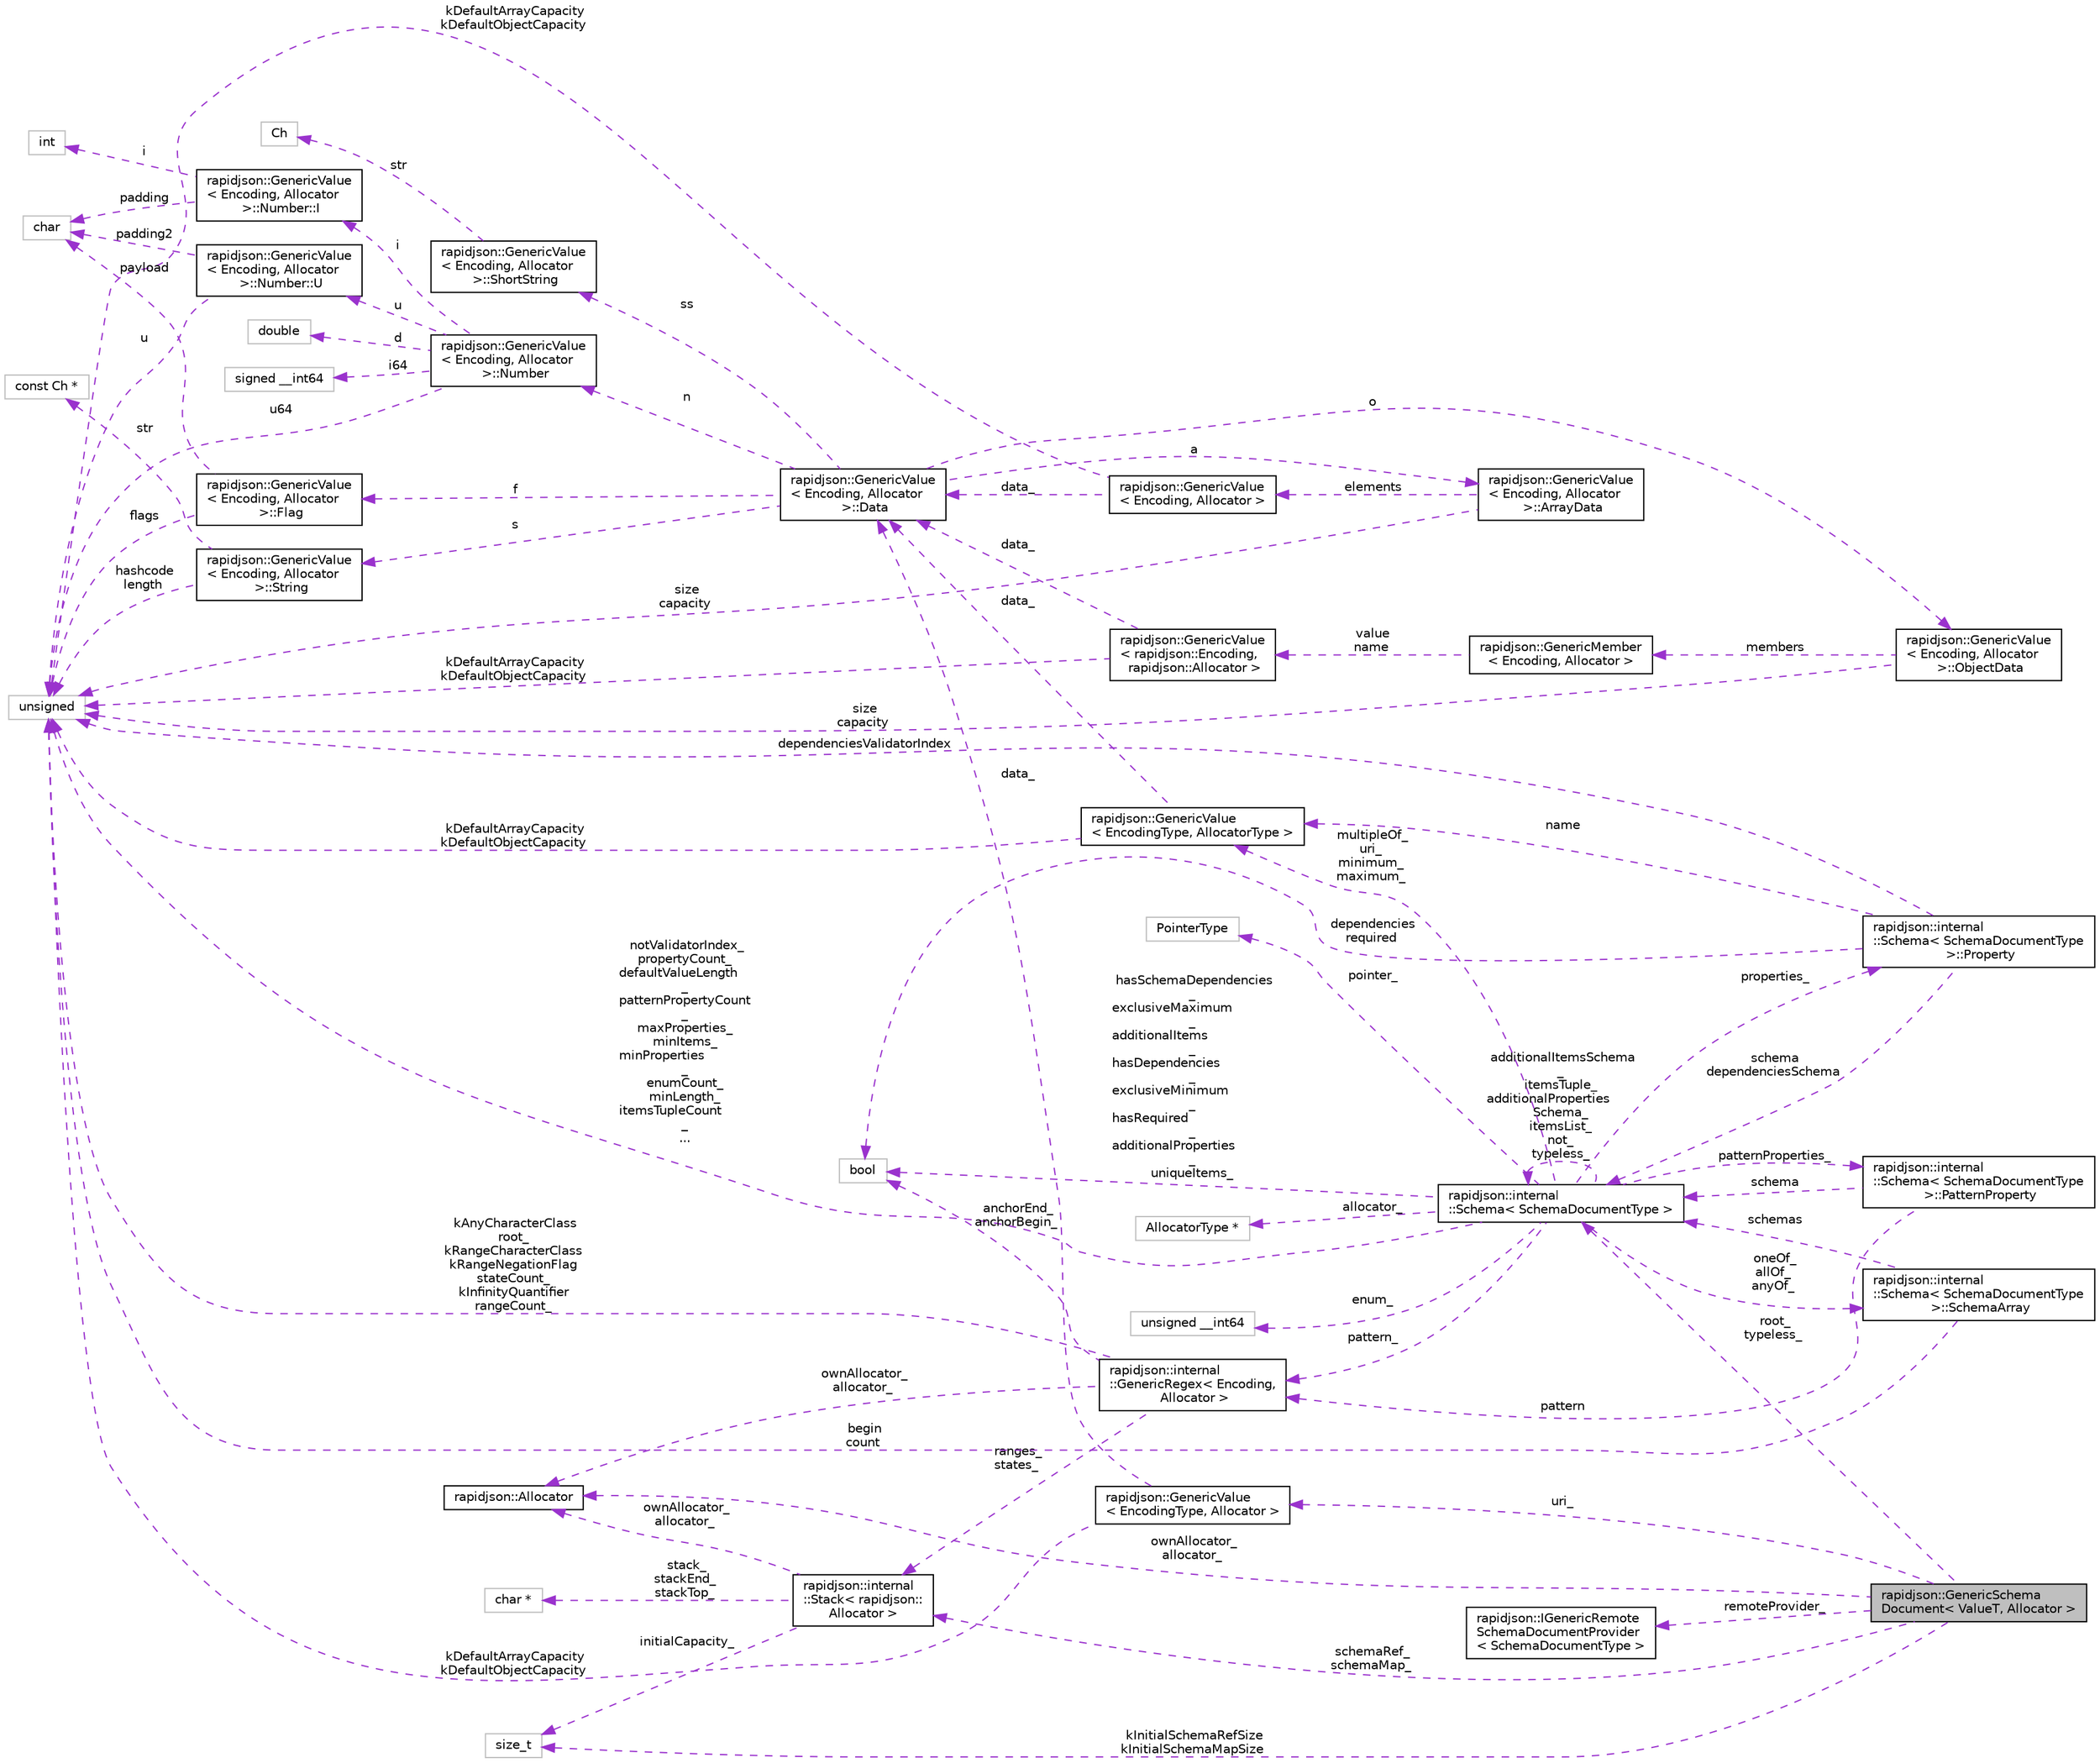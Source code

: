 digraph "rapidjson::GenericSchemaDocument&lt; ValueT, Allocator &gt;"
{
 // INTERACTIVE_SVG=YES
 // LATEX_PDF_SIZE
  edge [fontname="Helvetica",fontsize="10",labelfontname="Helvetica",labelfontsize="10"];
  node [fontname="Helvetica",fontsize="10",shape=record];
  rankdir="LR";
  Node1 [label="rapidjson::GenericSchema\lDocument\< ValueT, Allocator \>",height=0.2,width=0.4,color="black", fillcolor="grey75", style="filled", fontcolor="black",tooltip="JSON schema document."];
  Node2 -> Node1 [dir="back",color="darkorchid3",fontsize="10",style="dashed",label=" schemaRef_\nschemaMap_" ,fontname="Helvetica"];
  Node2 [label="rapidjson::internal\l::Stack\< rapidjson::\lAllocator \>",height=0.2,width=0.4,color="black", fillcolor="white", style="filled",URL="$classrapidjson_1_1internal_1_1_stack.html",tooltip=" "];
  Node3 -> Node2 [dir="back",color="darkorchid3",fontsize="10",style="dashed",label=" ownAllocator_\nallocator_" ,fontname="Helvetica"];
  Node3 [label="rapidjson::Allocator",height=0.2,width=0.4,color="black", fillcolor="white", style="filled",URL="$classrapidjson_1_1_allocator.html",tooltip="Concept for allocating, resizing and freeing memory block."];
  Node4 -> Node2 [dir="back",color="darkorchid3",fontsize="10",style="dashed",label=" initialCapacity_" ,fontname="Helvetica"];
  Node4 [label="size_t",height=0.2,width=0.4,color="grey75", fillcolor="white", style="filled",tooltip=" "];
  Node5 -> Node2 [dir="back",color="darkorchid3",fontsize="10",style="dashed",label=" stack_\nstackEnd_\nstackTop_" ,fontname="Helvetica"];
  Node5 [label="char *",height=0.2,width=0.4,color="grey75", fillcolor="white", style="filled",tooltip=" "];
  Node6 -> Node1 [dir="back",color="darkorchid3",fontsize="10",style="dashed",label=" remoteProvider_" ,fontname="Helvetica"];
  Node6 [label="rapidjson::IGenericRemote\lSchemaDocumentProvider\l\< SchemaDocumentType \>",height=0.2,width=0.4,color="black", fillcolor="white", style="filled",URL="$classrapidjson_1_1_i_generic_remote_schema_document_provider.html",tooltip=" "];
  Node7 -> Node1 [dir="back",color="darkorchid3",fontsize="10",style="dashed",label=" uri_" ,fontname="Helvetica"];
  Node7 [label="rapidjson::GenericValue\l\< EncodingType, Allocator \>",height=0.2,width=0.4,color="black", fillcolor="white", style="filled",URL="$classrapidjson_1_1_generic_value.html",tooltip=" "];
  Node8 -> Node7 [dir="back",color="darkorchid3",fontsize="10",style="dashed",label=" kDefaultArrayCapacity\nkDefaultObjectCapacity" ,fontname="Helvetica"];
  Node8 [label="unsigned",height=0.2,width=0.4,color="grey75", fillcolor="white", style="filled",tooltip=" "];
  Node9 -> Node7 [dir="back",color="darkorchid3",fontsize="10",style="dashed",label=" data_" ,fontname="Helvetica"];
  Node9 [label="rapidjson::GenericValue\l\< Encoding, Allocator\l \>::Data",height=0.2,width=0.4,color="black", fillcolor="white", style="filled",URL="$unionrapidjson_1_1_generic_value_1_1_data.html",tooltip=" "];
  Node10 -> Node9 [dir="back",color="darkorchid3",fontsize="10",style="dashed",label=" ss" ,fontname="Helvetica"];
  Node10 [label="rapidjson::GenericValue\l\< Encoding, Allocator\l \>::ShortString",height=0.2,width=0.4,color="black", fillcolor="white", style="filled",URL="$structrapidjson_1_1_generic_value_1_1_short_string.html",tooltip=" "];
  Node11 -> Node10 [dir="back",color="darkorchid3",fontsize="10",style="dashed",label=" str" ,fontname="Helvetica"];
  Node11 [label="Ch",height=0.2,width=0.4,color="grey75", fillcolor="white", style="filled",tooltip=" "];
  Node12 -> Node9 [dir="back",color="darkorchid3",fontsize="10",style="dashed",label=" f" ,fontname="Helvetica"];
  Node12 [label="rapidjson::GenericValue\l\< Encoding, Allocator\l \>::Flag",height=0.2,width=0.4,color="black", fillcolor="white", style="filled",URL="$structrapidjson_1_1_generic_value_1_1_flag.html",tooltip=" "];
  Node13 -> Node12 [dir="back",color="darkorchid3",fontsize="10",style="dashed",label=" payload" ,fontname="Helvetica"];
  Node13 [label="char",height=0.2,width=0.4,color="grey75", fillcolor="white", style="filled",tooltip=" "];
  Node8 -> Node12 [dir="back",color="darkorchid3",fontsize="10",style="dashed",label=" flags" ,fontname="Helvetica"];
  Node14 -> Node9 [dir="back",color="darkorchid3",fontsize="10",style="dashed",label=" a" ,fontname="Helvetica"];
  Node14 [label="rapidjson::GenericValue\l\< Encoding, Allocator\l \>::ArrayData",height=0.2,width=0.4,color="black", fillcolor="white", style="filled",URL="$structrapidjson_1_1_generic_value_1_1_array_data.html",tooltip=" "];
  Node15 -> Node14 [dir="back",color="darkorchid3",fontsize="10",style="dashed",label=" elements" ,fontname="Helvetica"];
  Node15 [label="rapidjson::GenericValue\l\< Encoding, Allocator \>",height=0.2,width=0.4,color="black", fillcolor="white", style="filled",URL="$classrapidjson_1_1_generic_value.html",tooltip="Represents a JSON value. Use Value for UTF8 encoding and default allocator."];
  Node8 -> Node15 [dir="back",color="darkorchid3",fontsize="10",style="dashed",label=" kDefaultArrayCapacity\nkDefaultObjectCapacity" ,fontname="Helvetica"];
  Node9 -> Node15 [dir="back",color="darkorchid3",fontsize="10",style="dashed",label=" data_" ,fontname="Helvetica"];
  Node8 -> Node14 [dir="back",color="darkorchid3",fontsize="10",style="dashed",label=" size\ncapacity" ,fontname="Helvetica"];
  Node16 -> Node9 [dir="back",color="darkorchid3",fontsize="10",style="dashed",label=" o" ,fontname="Helvetica"];
  Node16 [label="rapidjson::GenericValue\l\< Encoding, Allocator\l \>::ObjectData",height=0.2,width=0.4,color="black", fillcolor="white", style="filled",URL="$structrapidjson_1_1_generic_value_1_1_object_data.html",tooltip=" "];
  Node17 -> Node16 [dir="back",color="darkorchid3",fontsize="10",style="dashed",label=" members" ,fontname="Helvetica"];
  Node17 [label="rapidjson::GenericMember\l\< Encoding, Allocator \>",height=0.2,width=0.4,color="black", fillcolor="white", style="filled",URL="$structrapidjson_1_1_generic_member.html",tooltip="Name-value pair in a JSON object value."];
  Node18 -> Node17 [dir="back",color="darkorchid3",fontsize="10",style="dashed",label=" value\nname" ,fontname="Helvetica"];
  Node18 [label="rapidjson::GenericValue\l\< rapidjson::Encoding,\l rapidjson::Allocator \>",height=0.2,width=0.4,color="black", fillcolor="white", style="filled",URL="$classrapidjson_1_1_generic_value.html",tooltip=" "];
  Node8 -> Node18 [dir="back",color="darkorchid3",fontsize="10",style="dashed",label=" kDefaultArrayCapacity\nkDefaultObjectCapacity" ,fontname="Helvetica"];
  Node9 -> Node18 [dir="back",color="darkorchid3",fontsize="10",style="dashed",label=" data_" ,fontname="Helvetica"];
  Node8 -> Node16 [dir="back",color="darkorchid3",fontsize="10",style="dashed",label=" size\ncapacity" ,fontname="Helvetica"];
  Node19 -> Node9 [dir="back",color="darkorchid3",fontsize="10",style="dashed",label=" n" ,fontname="Helvetica"];
  Node19 [label="rapidjson::GenericValue\l\< Encoding, Allocator\l \>::Number",height=0.2,width=0.4,color="black", fillcolor="white", style="filled",URL="$unionrapidjson_1_1_generic_value_1_1_number.html",tooltip=" "];
  Node20 -> Node19 [dir="back",color="darkorchid3",fontsize="10",style="dashed",label=" d" ,fontname="Helvetica"];
  Node20 [label="double",height=0.2,width=0.4,color="grey75", fillcolor="white", style="filled",tooltip=" "];
  Node21 -> Node19 [dir="back",color="darkorchid3",fontsize="10",style="dashed",label=" i" ,fontname="Helvetica"];
  Node21 [label="rapidjson::GenericValue\l\< Encoding, Allocator\l \>::Number::I",height=0.2,width=0.4,color="black", fillcolor="white", style="filled",URL="$structrapidjson_1_1_generic_value_1_1_number_1_1_i.html",tooltip=" "];
  Node13 -> Node21 [dir="back",color="darkorchid3",fontsize="10",style="dashed",label=" padding" ,fontname="Helvetica"];
  Node22 -> Node21 [dir="back",color="darkorchid3",fontsize="10",style="dashed",label=" i" ,fontname="Helvetica"];
  Node22 [label="int",height=0.2,width=0.4,color="grey75", fillcolor="white", style="filled",tooltip=" "];
  Node23 -> Node19 [dir="back",color="darkorchid3",fontsize="10",style="dashed",label=" i64" ,fontname="Helvetica"];
  Node23 [label="signed __int64",height=0.2,width=0.4,color="grey75", fillcolor="white", style="filled",tooltip=" "];
  Node8 -> Node19 [dir="back",color="darkorchid3",fontsize="10",style="dashed",label=" u64" ,fontname="Helvetica"];
  Node24 -> Node19 [dir="back",color="darkorchid3",fontsize="10",style="dashed",label=" u" ,fontname="Helvetica"];
  Node24 [label="rapidjson::GenericValue\l\< Encoding, Allocator\l \>::Number::U",height=0.2,width=0.4,color="black", fillcolor="white", style="filled",URL="$structrapidjson_1_1_generic_value_1_1_number_1_1_u.html",tooltip=" "];
  Node13 -> Node24 [dir="back",color="darkorchid3",fontsize="10",style="dashed",label=" padding2" ,fontname="Helvetica"];
  Node8 -> Node24 [dir="back",color="darkorchid3",fontsize="10",style="dashed",label=" u" ,fontname="Helvetica"];
  Node25 -> Node9 [dir="back",color="darkorchid3",fontsize="10",style="dashed",label=" s" ,fontname="Helvetica"];
  Node25 [label="rapidjson::GenericValue\l\< Encoding, Allocator\l \>::String",height=0.2,width=0.4,color="black", fillcolor="white", style="filled",URL="$structrapidjson_1_1_generic_value_1_1_string.html",tooltip=" "];
  Node26 -> Node25 [dir="back",color="darkorchid3",fontsize="10",style="dashed",label=" str" ,fontname="Helvetica"];
  Node26 [label="const Ch *",height=0.2,width=0.4,color="grey75", fillcolor="white", style="filled",tooltip=" "];
  Node8 -> Node25 [dir="back",color="darkorchid3",fontsize="10",style="dashed",label=" hashcode\nlength" ,fontname="Helvetica"];
  Node3 -> Node1 [dir="back",color="darkorchid3",fontsize="10",style="dashed",label=" ownAllocator_\nallocator_" ,fontname="Helvetica"];
  Node27 -> Node1 [dir="back",color="darkorchid3",fontsize="10",style="dashed",label=" root_\ntypeless_" ,fontname="Helvetica"];
  Node27 [label="rapidjson::internal\l::Schema\< SchemaDocumentType \>",height=0.2,width=0.4,color="black", fillcolor="white", style="filled",URL="$classrapidjson_1_1internal_1_1_schema.html",tooltip=" "];
  Node28 -> Node27 [dir="back",color="darkorchid3",fontsize="10",style="dashed",label=" pointer_" ,fontname="Helvetica"];
  Node28 [label="PointerType",height=0.2,width=0.4,color="grey75", fillcolor="white", style="filled",tooltip=" "];
  Node29 -> Node27 [dir="back",color="darkorchid3",fontsize="10",style="dashed",label=" hasSchemaDependencies\l_\nexclusiveMaximum\l_\nadditionalItems\l_\nhasDependencies\l_\nexclusiveMinimum\l_\nhasRequired\l_\nadditionalProperties\l_\nuniqueItems_" ,fontname="Helvetica"];
  Node29 [label="bool",height=0.2,width=0.4,color="grey75", fillcolor="white", style="filled",tooltip=" "];
  Node30 -> Node27 [dir="back",color="darkorchid3",fontsize="10",style="dashed",label=" patternProperties_" ,fontname="Helvetica"];
  Node30 [label="rapidjson::internal\l::Schema\< SchemaDocumentType\l \>::PatternProperty",height=0.2,width=0.4,color="black", fillcolor="white", style="filled",URL="$structrapidjson_1_1internal_1_1_schema_1_1_pattern_property.html",tooltip=" "];
  Node27 -> Node30 [dir="back",color="darkorchid3",fontsize="10",style="dashed",label=" schema" ,fontname="Helvetica"];
  Node31 -> Node30 [dir="back",color="darkorchid3",fontsize="10",style="dashed",label=" pattern" ,fontname="Helvetica"];
  Node31 [label="rapidjson::internal\l::GenericRegex\< Encoding,\l Allocator \>",height=0.2,width=0.4,color="black", fillcolor="white", style="filled",URL="$classrapidjson_1_1internal_1_1_generic_regex.html",tooltip="Regular expression engine with subset of ECMAscript grammar."];
  Node2 -> Node31 [dir="back",color="darkorchid3",fontsize="10",style="dashed",label=" ranges_\nstates_" ,fontname="Helvetica"];
  Node29 -> Node31 [dir="back",color="darkorchid3",fontsize="10",style="dashed",label=" anchorEnd_\nanchorBegin_" ,fontname="Helvetica"];
  Node3 -> Node31 [dir="back",color="darkorchid3",fontsize="10",style="dashed",label=" ownAllocator_\nallocator_" ,fontname="Helvetica"];
  Node8 -> Node31 [dir="back",color="darkorchid3",fontsize="10",style="dashed",label=" kAnyCharacterClass\nroot_\nkRangeCharacterClass\nkRangeNegationFlag\nstateCount_\nkInfinityQuantifier\nrangeCount_" ,fontname="Helvetica"];
  Node32 -> Node27 [dir="back",color="darkorchid3",fontsize="10",style="dashed",label=" multipleOf_\nuri_\nminimum_\nmaximum_" ,fontname="Helvetica"];
  Node32 [label="rapidjson::GenericValue\l\< EncodingType, AllocatorType \>",height=0.2,width=0.4,color="black", fillcolor="white", style="filled",URL="$classrapidjson_1_1_generic_value.html",tooltip=" "];
  Node8 -> Node32 [dir="back",color="darkorchid3",fontsize="10",style="dashed",label=" kDefaultArrayCapacity\nkDefaultObjectCapacity" ,fontname="Helvetica"];
  Node9 -> Node32 [dir="back",color="darkorchid3",fontsize="10",style="dashed",label=" data_" ,fontname="Helvetica"];
  Node33 -> Node27 [dir="back",color="darkorchid3",fontsize="10",style="dashed",label=" allocator_" ,fontname="Helvetica"];
  Node33 [label="AllocatorType *",height=0.2,width=0.4,color="grey75", fillcolor="white", style="filled",tooltip=" "];
  Node34 -> Node27 [dir="back",color="darkorchid3",fontsize="10",style="dashed",label=" properties_" ,fontname="Helvetica"];
  Node34 [label="rapidjson::internal\l::Schema\< SchemaDocumentType\l \>::Property",height=0.2,width=0.4,color="black", fillcolor="white", style="filled",URL="$structrapidjson_1_1internal_1_1_schema_1_1_property.html",tooltip=" "];
  Node29 -> Node34 [dir="back",color="darkorchid3",fontsize="10",style="dashed",label=" dependencies\nrequired" ,fontname="Helvetica"];
  Node32 -> Node34 [dir="back",color="darkorchid3",fontsize="10",style="dashed",label=" name" ,fontname="Helvetica"];
  Node8 -> Node34 [dir="back",color="darkorchid3",fontsize="10",style="dashed",label=" dependenciesValidatorIndex" ,fontname="Helvetica"];
  Node27 -> Node34 [dir="back",color="darkorchid3",fontsize="10",style="dashed",label=" schema\ndependenciesSchema" ,fontname="Helvetica"];
  Node35 -> Node27 [dir="back",color="darkorchid3",fontsize="10",style="dashed",label=" oneOf_\nallOf_\nanyOf_" ,fontname="Helvetica"];
  Node35 [label="rapidjson::internal\l::Schema\< SchemaDocumentType\l \>::SchemaArray",height=0.2,width=0.4,color="black", fillcolor="white", style="filled",URL="$structrapidjson_1_1internal_1_1_schema_1_1_schema_array.html",tooltip=" "];
  Node8 -> Node35 [dir="back",color="darkorchid3",fontsize="10",style="dashed",label=" begin\ncount" ,fontname="Helvetica"];
  Node27 -> Node35 [dir="back",color="darkorchid3",fontsize="10",style="dashed",label=" schemas" ,fontname="Helvetica"];
  Node8 -> Node27 [dir="back",color="darkorchid3",fontsize="10",style="dashed",label=" notValidatorIndex_\npropertyCount_\ndefaultValueLength\l_\npatternPropertyCount\l_\nmaxProperties_\nminItems_\nminProperties\l_\nenumCount_\nminLength_\nitemsTupleCount\l_\n..." ,fontname="Helvetica"];
  Node27 -> Node27 [dir="back",color="darkorchid3",fontsize="10",style="dashed",label=" additionalItemsSchema\l_\nitemsTuple_\nadditionalProperties\lSchema_\nitemsList_\nnot_\ntypeless_" ,fontname="Helvetica"];
  Node31 -> Node27 [dir="back",color="darkorchid3",fontsize="10",style="dashed",label=" pattern_" ,fontname="Helvetica"];
  Node36 -> Node27 [dir="back",color="darkorchid3",fontsize="10",style="dashed",label=" enum_" ,fontname="Helvetica"];
  Node36 [label="unsigned __int64",height=0.2,width=0.4,color="grey75", fillcolor="white", style="filled",tooltip=" "];
  Node4 -> Node1 [dir="back",color="darkorchid3",fontsize="10",style="dashed",label=" kInitialSchemaRefSize\nkInitialSchemaMapSize" ,fontname="Helvetica"];
}

